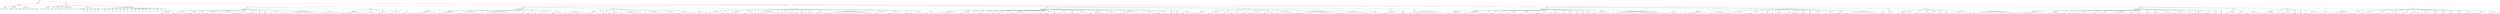 digraph Tree {
	"t0" [label = "TEI"];
	"t1" [label = "teiHeader"];
	"t2" [label = "fileDesc"];
	"t3" [label = "titleStmt"];
	"t4" [label = "title"];
	"t5" [label = "author"];
	"t6" [label = "author"];
	"t7" [label = "publicationStmt"];
	"t8" [label = "publisher"];
	"t9" [label = "idno"];
	"t10" [label = "SourceDesc"];
	"t11" [label = "genre"];
	"t12" [label = "inspiration"];
	"t13" [label = "structure"];
	"t14" [label = "type"];
	"t15" [label = "periode"];
	"t16" [label = "taille"];
	"t17" [label = "permalien"];
	"t18" [label = "text"];
	"t19" [label = "front"];
	"t20" [label = "docTitle"];
	"t21" [label = "titlePart"];
	"t22" [label = "titlePart"];
	"t23" [label = "titlePart"];
	"t24" [label = "titlePart"];
	"t25" [label = "docDate"];
	"t26" [label = "docAuthor"];
	"t27" [label = "docImprint"];
	"t28" [label = "printer"];
	"t29" [label = "performance"];
	"t30" [label = "premiere"];
	"t31" [label = "div"];
	"t32" [label = "head"];
	"t33" [label = "p"];
	"t34" [label = "p"];
	"t35" [label = "p"];
	"t36" [label = "p"];
	"t37" [label = "p"];
	"t38" [label = "p"];
	"t39" [label = "p"];
	"t40" [label = "castList"];
	"t41" [label = "head"];
	"t42" [label = "castItem"];
	"t43" [label = "role"];
	"t44" [label = "castItem"];
	"t45" [label = "role"];
	"t46" [label = "castItem"];
	"t47" [label = "role"];
	"t48" [label = "castItem"];
	"t49" [label = "role"];
	"t50" [label = "castItem"];
	"t51" [label = "role"];
	"t52" [label = "castList"];
	"t53" [label = "head"];
	"t54" [label = "castItem"];
	"t55" [label = "role"];
	"t56" [label = "castItem"];
	"t57" [label = "role"];
	"t58" [label = "castItem"];
	"t59" [label = "role"];
	"t60" [label = "castItem"];
	"t61" [label = "role"];
	"t62" [label = "castItem"];
	"t63" [label = "role"];
	"t64" [label = "castItem"];
	"t65" [label = "role"];
	"t66" [label = "castItem"];
	"t67" [label = "role"];
	"t68" [label = "castItem"];
	"t69" [label = "role"];
	"t70" [label = "castItem"];
	"t71" [label = "role"];
	"t72" [label = "castItem"];
	"t73" [label = "role"];
	"t74" [label = "castItem"];
	"t75" [label = "role"];
	"t76" [label = "castItem"];
	"t77" [label = "role"];
	"t78" [label = "castItem"];
	"t79" [label = "role"];
	"t80" [label = "castItem"];
	"t81" [label = "role"];
	"t82" [label = "castItem"];
	"t83" [label = "role"];
	"t84" [label = "castItem"];
	"t85" [label = "role"];
	"t86" [label = "castItem"];
	"t87" [label = "role"];
	"t88" [label = "set"];
	"t89" [label = "body"];
	"t90" [label = "div1"];
	"t91" [label = "head"];
	"t92" [label = "stage"];
	"t93" [label = "div2"];
	"t94" [label = "head"];
	"t95" [label = "sp"];
	"t96" [label = "speaker"];
	"t97" [label = "l"];
	"t98" [label = "l"];
	"t99" [label = "l"];
	"t100" [label = "l"];
	"t101" [label = "sp"];
	"t102" [label = "speaker"];
	"t103" [label = "l"];
	"t104" [label = "l"];
	"t105" [label = "l"];
	"t106" [label = "l"];
	"t107" [label = "l"];
	"t108" [label = "l"];
	"t109" [label = "sp"];
	"t110" [label = "speaker"];
	"t111" [label = "l"];
	"t112" [label = "l"];
	"t113" [label = "sp"];
	"t114" [label = "speaker"];
	"t115" [label = "l"];
	"t116" [label = "l"];
	"t117" [label = "sp"];
	"t118" [label = "speaker"];
	"t119" [label = "l"];
	"t120" [label = "note"];
	"t121" [label = "l"];
	"t122" [label = "l"];
	"t123" [label = "sp"];
	"t124" [label = "speaker"];
	"t125" [label = "l"];
	"t126" [label = "l"];
	"t127" [label = "l"];
	"t128" [label = "l"];
	"t129" [label = "l"];
	"t130" [label = "stage"];
	"t131" [label = "sp"];
	"t132" [label = "speaker"];
	"t133" [label = "l"];
	"t134" [label = "l"];
	"t135" [label = "l"];
	"t136" [label = "l"];
	"t137" [label = "l"];
	"t138" [label = "sp"];
	"t139" [label = "speaker"];
	"t140" [label = "l"];
	"t141" [label = "l"];
	"t142" [label = "sp"];
	"t143" [label = "speaker"];
	"t144" [label = "l"];
	"t145" [label = "sp"];
	"t146" [label = "speaker"];
	"t147" [label = "l"];
	"t148" [label = "sp"];
	"t149" [label = "speaker"];
	"t150" [label = "l"];
	"t151" [label = "l"];
	"t152" [label = "l"];
	"t153" [label = "l"];
	"t154" [label = "stage"];
	"t155" [label = "sp"];
	"t156" [label = "speaker"];
	"t157" [label = "l"];
	"t158" [label = "l"];
	"t159" [label = "l"];
	"t160" [label = "l"];
	"t161" [label = "l"];
	"t162" [label = "l"];
	"t163" [label = "l"];
	"t164" [label = "l"];
	"t165" [label = "l"];
	"t166" [label = "l"];
	"t167" [label = "l"];
	"t168" [label = "l"];
	"t169" [label = "l"];
	"t170" [label = "l"];
	"t171" [label = "l"];
	"t172" [label = "sp"];
	"t173" [label = "speaker"];
	"t174" [label = "l"];
	"t175" [label = "l"];
	"t176" [label = "l"];
	"t177" [label = "l"];
	"t178" [label = "l"];
	"t179" [label = "l"];
	"t180" [label = "stage"];
	"t181" [label = "div2"];
	"t182" [label = "head"];
	"t183" [label = "sp"];
	"t184" [label = "speaker"];
	"t185" [label = "l"];
	"t186" [label = "l"];
	"t187" [label = "l"];
	"t188" [label = "l"];
	"t189" [label = "l"];
	"t190" [label = "l"];
	"t191" [label = "l"];
	"t192" [label = "l"];
	"t193" [label = "sp"];
	"t194" [label = "speaker"];
	"t195" [label = "l"];
	"t196" [label = "l"];
	"t197" [label = "l"];
	"t198" [label = "l"];
	"t199" [label = "l"];
	"t200" [label = "sp"];
	"t201" [label = "speaker"];
	"t202" [label = "l"];
	"t203" [label = "l"];
	"t204" [label = "l"];
	"t205" [label = "l"];
	"t206" [label = "sp"];
	"t207" [label = "speaker"];
	"t208" [label = "l"];
	"t209" [label = "l"];
	"t210" [label = "l"];
	"t211" [label = "l"];
	"t212" [label = "sp"];
	"t213" [label = "speaker"];
	"t214" [label = "l"];
	"t215" [label = "l"];
	"t216" [label = "stage"];
	"t217" [label = "div1"];
	"t218" [label = "head"];
	"t219" [label = "stage"];
	"t220" [label = "div2"];
	"t221" [label = "head"];
	"t222" [label = "sp"];
	"t223" [label = "speaker"];
	"t224" [label = "l"];
	"t225" [label = "l"];
	"t226" [label = "l"];
	"t227" [label = "l"];
	"t228" [label = "l"];
	"t229" [label = "l"];
	"t230" [label = "l"];
	"t231" [label = "l"];
	"t232" [label = "l"];
	"t233" [label = "div2"];
	"t234" [label = "head"];
	"t235" [label = "sp"];
	"t236" [label = "speaker"];
	"t237" [label = "l"];
	"t238" [label = "l"];
	"t239" [label = "l"];
	"t240" [label = "l"];
	"t241" [label = "l"];
	"t242" [label = "l"];
	"t243" [label = "l"];
	"t244" [label = "l"];
	"t245" [label = "sp"];
	"t246" [label = "speaker"];
	"t247" [label = "l"];
	"t248" [label = "l"];
	"t249" [label = "l"];
	"t250" [label = "l"];
	"t251" [label = "l"];
	"t252" [label = "l"];
	"t253" [label = "l"];
	"t254" [label = "l"];
	"t255" [label = "sp"];
	"t256" [label = "speaker"];
	"t257" [label = "l"];
	"t258" [label = "l"];
	"t259" [label = "l"];
	"t260" [label = "l"];
	"t261" [label = "l"];
	"t262" [label = "l"];
	"t263" [label = "l"];
	"t264" [label = "l"];
	"t265" [label = "l"];
	"t266" [label = "l"];
	"t267" [label = "l"];
	"t268" [label = "l"];
	"t269" [label = "l"];
	"t270" [label = "l"];
	"t271" [label = "sp"];
	"t272" [label = "speaker"];
	"t273" [label = "l"];
	"t274" [label = "sp"];
	"t275" [label = "speaker"];
	"t276" [label = "l"];
	"t277" [label = "sp"];
	"t278" [label = "speaker"];
	"t279" [label = "l"];
	"t280" [label = "l"];
	"t281" [label = "l"];
	"t282" [label = "l"];
	"t283" [label = "sp"];
	"t284" [label = "speaker"];
	"t285" [label = "l"];
	"t286" [label = "l"];
	"t287" [label = "l"];
	"t288" [label = "l"];
	"t289" [label = "sp"];
	"t290" [label = "speaker"];
	"t291" [label = "l"];
	"t292" [label = "l"];
	"t293" [label = "l"];
	"t294" [label = "l"];
	"t295" [label = "sp"];
	"t296" [label = "speaker"];
	"t297" [label = "l"];
	"t298" [label = "l"];
	"t299" [label = "l"];
	"t300" [label = "l"];
	"t301" [label = "stage"];
	"t302" [label = "l"];
	"t303" [label = "l"];
	"t304" [label = "l"];
	"t305" [label = "l"];
	"t306" [label = "div2"];
	"t307" [label = "head"];
	"t308" [label = "sp"];
	"t309" [label = "speaker"];
	"t310" [label = "l"];
	"t311" [label = "l"];
	"t312" [label = "sp"];
	"t313" [label = "speaker"];
	"t314" [label = "l"];
	"t315" [label = "sp"];
	"t316" [label = "speaker"];
	"t317" [label = "l"];
	"t318" [label = "sp"];
	"t319" [label = "speaker"];
	"t320" [label = "l"];
	"t321" [label = "l"];
	"t322" [label = "l"];
	"t323" [label = "l"];
	"t324" [label = "sp"];
	"t325" [label = "speaker"];
	"t326" [label = "l"];
	"t327" [label = "l"];
	"t328" [label = "l"];
	"t329" [label = "l"];
	"t330" [label = "l"];
	"t331" [label = "l"];
	"t332" [label = "l"];
	"t333" [label = "l"];
	"t334" [label = "l"];
	"t335" [label = "sp"];
	"t336" [label = "speaker"];
	"t337" [label = "l"];
	"t338" [label = "l"];
	"t339" [label = "l"];
	"t340" [label = "l"];
	"t341" [label = "l"];
	"t342" [label = "l"];
	"t343" [label = "l"];
	"t344" [label = "l"];
	"t345" [label = "sp"];
	"t346" [label = "speaker"];
	"t347" [label = "l"];
	"t348" [label = "l"];
	"t349" [label = "l"];
	"t350" [label = "l"];
	"t351" [label = "sp"];
	"t352" [label = "speaker"];
	"t353" [label = "l"];
	"t354" [label = "l"];
	"t355" [label = "l"];
	"t356" [label = "l"];
	"t357" [label = "stage"];
	"t358" [label = "sp"];
	"t359" [label = "speaker"];
	"t360" [label = "l"];
	"t361" [label = "l"];
	"t362" [label = "l"];
	"t363" [label = "l"];
	"t364" [label = "stage"];
	"t365" [label = "div2"];
	"t366" [label = "head"];
	"t367" [label = "sp"];
	"t368" [label = "speaker"];
	"t369" [label = "l"];
	"t370" [label = "l"];
	"t371" [label = "l"];
	"t372" [label = "l"];
	"t373" [label = "sp"];
	"t374" [label = "speaker"];
	"t375" [label = "l"];
	"t376" [label = "sp"];
	"t377" [label = "speaker"];
	"t378" [label = "l"];
	"t379" [label = "l"];
	"t380" [label = "l"];
	"t381" [label = "l"];
	"t382" [label = "l"];
	"t383" [label = "l"];
	"t384" [label = "sp"];
	"t385" [label = "speaker"];
	"t386" [label = "l"];
	"t387" [label = "l"];
	"t388" [label = "l"];
	"t389" [label = "sp"];
	"t390" [label = "speaker"];
	"t391" [label = "l"];
	"t392" [label = "l"];
	"t393" [label = "l"];
	"t394" [label = "l"];
	"t395" [label = "l"];
	"t396" [label = "l"];
	"t397" [label = "l"];
	"t398" [label = "l"];
	"t399" [label = "l"];
	"t400" [label = "stage"];
	"t401" [label = "sp"];
	"t402" [label = "speaker"];
	"t403" [label = "l"];
	"t404" [label = "l"];
	"t405" [label = "sp"];
	"t406" [label = "speaker"];
	"t407" [label = "l"];
	"t408" [label = "sp"];
	"t409" [label = "speaker"];
	"t410" [label = "l"];
	"t411" [label = "sp"];
	"t412" [label = "speaker"];
	"t413" [label = "l"];
	"t414" [label = "l"];
	"t415" [label = "sp"];
	"t416" [label = "speaker"];
	"t417" [label = "l"];
	"t418" [label = "l"];
	"t419" [label = "sp"];
	"t420" [label = "speaker"];
	"t421" [label = "l"];
	"t422" [label = "l"];
	"t423" [label = "stage"];
	"t424" [label = "sp"];
	"t425" [label = "speaker"];
	"t426" [label = "l"];
	"t427" [label = "l"];
	"t428" [label = "l"];
	"t429" [label = "l"];
	"t430" [label = "l"];
	"t431" [label = "l"];
	"t432" [label = "l"];
	"t433" [label = "l"];
	"t434" [label = "l"];
	"t435" [label = "l"];
	"t436" [label = "l"];
	"t437" [label = "l"];
	"t438" [label = "l"];
	"t439" [label = "l"];
	"t440" [label = "l"];
	"t441" [label = "l"];
	"t442" [label = "l"];
	"t443" [label = "l"];
	"t444" [label = "l"];
	"t445" [label = "l"];
	"t446" [label = "sp"];
	"t447" [label = "speaker"];
	"t448" [label = "l"];
	"t449" [label = "l"];
	"t450" [label = "l"];
	"t451" [label = "l"];
	"t452" [label = "sp"];
	"t453" [label = "speaker"];
	"t454" [label = "l"];
	"t455" [label = "l"];
	"t456" [label = "l"];
	"t457" [label = "l"];
	"t458" [label = "l"];
	"t459" [label = "l"];
	"t460" [label = "sp"];
	"t461" [label = "speaker"];
	"t462" [label = "l"];
	"t463" [label = "stage"];
	"t464" [label = "sp"];
	"t465" [label = "speaker"];
	"t466" [label = "l"];
	"t467" [label = "l"];
	"t468" [label = "l"];
	"t469" [label = "l"];
	"t470" [label = "sp"];
	"t471" [label = "speaker"];
	"t472" [label = "l"];
	"t473" [label = "l"];
	"t474" [label = "l"];
	"t475" [label = "l"];
	"t476" [label = "div1"];
	"t477" [label = "head"];
	"t478" [label = "stage"];
	"t479" [label = "div2"];
	"t480" [label = "head"];
	"t481" [label = "sp"];
	"t482" [label = "speaker"];
	"t483" [label = "l"];
	"t484" [label = "l"];
	"t485" [label = "l"];
	"t486" [label = "l"];
	"t487" [label = "l"];
	"t488" [label = "l"];
	"t489" [label = "l"];
	"t490" [label = "l"];
	"t491" [label = "div2"];
	"t492" [label = "head"];
	"t493" [label = "sp"];
	"t494" [label = "speaker"];
	"t495" [label = "l"];
	"t496" [label = "l"];
	"t497" [label = "l"];
	"t498" [label = "l"];
	"t499" [label = "sp"];
	"t500" [label = "speaker"];
	"t501" [label = "l"];
	"t502" [label = "sp"];
	"t503" [label = "speaker"];
	"t504" [label = "l"];
	"t505" [label = "l"];
	"t506" [label = "sp"];
	"t507" [label = "speaker"];
	"t508" [label = "l"];
	"t509" [label = "sp"];
	"t510" [label = "speaker"];
	"t511" [label = "l"];
	"t512" [label = "sp"];
	"t513" [label = "speaker"];
	"t514" [label = "l"];
	"t515" [label = "l"];
	"t516" [label = "sp"];
	"t517" [label = "speaker"];
	"t518" [label = "l"];
	"t519" [label = "sp"];
	"t520" [label = "speaker"];
	"t521" [label = "l"];
	"t522" [label = "l"];
	"t523" [label = "l"];
	"t524" [label = "l"];
	"t525" [label = "l"];
	"t526" [label = "l"];
	"t527" [label = "sp"];
	"t528" [label = "speaker"];
	"t529" [label = "l"];
	"t530" [label = "sp"];
	"t531" [label = "speaker"];
	"t532" [label = "l"];
	"t533" [label = "sp"];
	"t534" [label = "speaker"];
	"t535" [label = "l"];
	"t536" [label = "sp"];
	"t537" [label = "speaker"];
	"t538" [label = "l"];
	"t539" [label = "l"];
	"t540" [label = "sp"];
	"t541" [label = "speaker"];
	"t542" [label = "l"];
	"t543" [label = "sp"];
	"t544" [label = "speaker"];
	"t545" [label = "l"];
	"t546" [label = "l"];
	"t547" [label = "l"];
	"t548" [label = "l"];
	"t549" [label = "sp"];
	"t550" [label = "speaker"];
	"t551" [label = "l"];
	"t552" [label = "sp"];
	"t553" [label = "speaker"];
	"t554" [label = "l"];
	"t555" [label = "l"];
	"t556" [label = "l"];
	"t557" [label = "l"];
	"t558" [label = "sp"];
	"t559" [label = "speaker"];
	"t560" [label = "l"];
	"t561" [label = "l"];
	"t562" [label = "l"];
	"t563" [label = "l"];
	"t564" [label = "l"];
	"t565" [label = "l"];
	"t566" [label = "sp"];
	"t567" [label = "speaker"];
	"t568" [label = "l"];
	"t569" [label = "l"];
	"t570" [label = "l"];
	"t571" [label = "l"];
	"t572" [label = "sp"];
	"t573" [label = "speaker"];
	"t574" [label = "l"];
	"t575" [label = "l"];
	"t576" [label = "l"];
	"t577" [label = "l"];
	"t578" [label = "l"];
	"t579" [label = "l"];
	"t580" [label = "l"];
	"t581" [label = "l"];
	"t582" [label = "l"];
	"t583" [label = "sp"];
	"t584" [label = "speaker"];
	"t585" [label = "l"];
	"t586" [label = "l"];
	"t587" [label = "l"];
	"t588" [label = "l"];
	"t589" [label = "stage"];
	"t590" [label = "sp"];
	"t591" [label = "speaker"];
	"t592" [label = "l"];
	"t593" [label = "l"];
	"t594" [label = "l"];
	"t595" [label = "l"];
	"t596" [label = "sp"];
	"t597" [label = "speaker"];
	"t598" [label = "l"];
	"t599" [label = "sp"];
	"t600" [label = "speaker"];
	"t601" [label = "l"];
	"t602" [label = "sp"];
	"t603" [label = "speaker"];
	"t604" [label = "l"];
	"t605" [label = "l"];
	"t606" [label = "l"];
	"t607" [label = "stage"];
	"t608" [label = "div2"];
	"t609" [label = "head"];
	"t610" [label = "sp"];
	"t611" [label = "speaker"];
	"t612" [label = "l"];
	"t613" [label = "l"];
	"t614" [label = "l"];
	"t615" [label = "l"];
	"t616" [label = "sp"];
	"t617" [label = "speaker"];
	"t618" [label = "l"];
	"t619" [label = "l"];
	"t620" [label = "l"];
	"t621" [label = "l"];
	"t622" [label = "l"];
	"t623" [label = "sp"];
	"t624" [label = "speaker"];
	"t625" [label = "l"];
	"t626" [label = "l"];
	"t627" [label = "sp"];
	"t628" [label = "speaker"];
	"t629" [label = "l"];
	"t630" [label = "l"];
	"t631" [label = "l"];
	"t632" [label = "l"];
	"t633" [label = "sp"];
	"t634" [label = "speaker"];
	"t635" [label = "l"];
	"t636" [label = "stage"];
	"t637" [label = "sp"];
	"t638" [label = "speaker"];
	"t639" [label = "l"];
	"t640" [label = "l"];
	"t641" [label = "l"];
	"t642" [label = "l"];
	"t643" [label = "sp"];
	"t644" [label = "speaker"];
	"t645" [label = "l"];
	"t646" [label = "l"];
	"t647" [label = "l"];
	"t648" [label = "l"];
	"t649" [label = "sp"];
	"t650" [label = "speaker"];
	"t651" [label = "l"];
	"t652" [label = "l"];
	"t653" [label = "l"];
	"t654" [label = "l"];
	"t655" [label = "l"];
	"t656" [label = "l"];
	"t657" [label = "l"];
	"t658" [label = "stage"];
	"t659" [label = "sp"];
	"t660" [label = "speaker"];
	"t661" [label = "l"];
	"t662" [label = "l"];
	"t663" [label = "l"];
	"t664" [label = "l"];
	"t665" [label = "l"];
	"t666" [label = "l"];
	"t667" [label = "l"];
	"t668" [label = "l"];
	"t669" [label = "l"];
	"t670" [label = "l"];
	"t671" [label = "l"];
	"t672" [label = "l"];
	"t673" [label = "l"];
	"t674" [label = "l"];
	"t675" [label = "l"];
	"t676" [label = "l"];
	"t677" [label = "stage"];
	"t678" [label = "sp"];
	"t679" [label = "speaker"];
	"t680" [label = "l"];
	"t681" [label = "l"];
	"t682" [label = "l"];
	"t683" [label = "l"];
	"t684" [label = "l"];
	"t685" [label = "l"];
	"t686" [label = "l"];
	"t687" [label = "l"];
	"t688" [label = "l"];
	"t689" [label = "l"];
	"t690" [label = "stage"];
	"t691" [label = "sp"];
	"t692" [label = "speaker"];
	"t693" [label = "l"];
	"t694" [label = "l"];
	"t695" [label = "l"];
	"t696" [label = "l"];
	"t697" [label = "stage"];
	"t698" [label = "div2"];
	"t699" [label = "head"];
	"t700" [label = "sp"];
	"t701" [label = "speaker"];
	"t702" [label = "l"];
	"t703" [label = "l"];
	"t704" [label = "l"];
	"t705" [label = "l"];
	"t706" [label = "l"];
	"t707" [label = "l"];
	"t708" [label = "sp"];
	"t709" [label = "speaker"];
	"t710" [label = "l"];
	"t711" [label = "l"];
	"t712" [label = "div2"];
	"t713" [label = "head"];
	"t714" [label = "sp"];
	"t715" [label = "speaker"];
	"t716" [label = "l"];
	"t717" [label = "l"];
	"t718" [label = "l"];
	"t719" [label = "l"];
	"t720" [label = "l"];
	"t721" [label = "l"];
	"t722" [label = "l"];
	"t723" [label = "l"];
	"t724" [label = "l"];
	"t725" [label = "l"];
	"t726" [label = "l"];
	"t727" [label = "l"];
	"t728" [label = "l"];
	"t729" [label = "l"];
	"t730" [label = "l"];
	"t731" [label = "div1"];
	"t732" [label = "head"];
	"t733" [label = "stage"];
	"t734" [label = "div2"];
	"t735" [label = "head"];
	"t736" [label = "sp"];
	"t737" [label = "speaker"];
	"t738" [label = "l"];
	"t739" [label = "l"];
	"t740" [label = "l"];
	"t741" [label = "l"];
	"t742" [label = "l"];
	"t743" [label = "l"];
	"t744" [label = "div2"];
	"t745" [label = "head"];
	"t746" [label = "sp"];
	"t747" [label = "speaker"];
	"t748" [label = "l"];
	"t749" [label = "l"];
	"t750" [label = "l"];
	"t751" [label = "l"];
	"t752" [label = "l"];
	"t753" [label = "l"];
	"t754" [label = "l"];
	"t755" [label = "l"];
	"t756" [label = "sp"];
	"t757" [label = "speaker"];
	"t758" [label = "l"];
	"t759" [label = "sp"];
	"t760" [label = "speaker"];
	"t761" [label = "l"];
	"t762" [label = "l"];
	"t763" [label = "sp"];
	"t764" [label = "speaker"];
	"t765" [label = "l"];
	"t766" [label = "l"];
	"t767" [label = "sp"];
	"t768" [label = "speaker"];
	"t769" [label = "l"];
	"t770" [label = "l"];
	"t771" [label = "l"];
	"t772" [label = "l"];
	"t773" [label = "sp"];
	"t774" [label = "speaker"];
	"t775" [label = "l"];
	"t776" [label = "l"];
	"t777" [label = "l"];
	"t778" [label = "l"];
	"t779" [label = "sp"];
	"t780" [label = "speaker"];
	"t781" [label = "l"];
	"t782" [label = "sp"];
	"t783" [label = "speaker"];
	"t784" [label = "l"];
	"t785" [label = "l"];
	"t786" [label = "l"];
	"t787" [label = "l"];
	"t788" [label = "sp"];
	"t789" [label = "speaker"];
	"t790" [label = "l"];
	"t791" [label = "l"];
	"t792" [label = "l"];
	"t793" [label = "l"];
	"t794" [label = "sp"];
	"t795" [label = "speaker"];
	"t796" [label = "l"];
	"t797" [label = "sp"];
	"t798" [label = "speaker"];
	"t799" [label = "l"];
	"t800" [label = "l"];
	"t801" [label = "sp"];
	"t802" [label = "speaker"];
	"t803" [label = "l"];
	"t804" [label = "sp"];
	"t805" [label = "speaker"];
	"t806" [label = "l"];
	"t807" [label = "sp"];
	"t808" [label = "speaker"];
	"t809" [label = "l"];
	"t810" [label = "sp"];
	"t811" [label = "speaker"];
	"t812" [label = "l"];
	"t813" [label = "l"];
	"t814" [label = "l"];
	"t815" [label = "l"];
	"t816" [label = "l"];
	"t817" [label = "l"];
	"t818" [label = "l"];
	"t819" [label = "sp"];
	"t820" [label = "speaker"];
	"t821" [label = "l"];
	"t822" [label = "l"];
	"t823" [label = "l"];
	"t824" [label = "l"];
	"t825" [label = "l"];
	"t826" [label = "l"];
	"t827" [label = "l"];
	"t828" [label = "l"];
	"t829" [label = "l"];
	"t830" [label = "l"];
	"t831" [label = "l"];
	"t832" [label = "l"];
	"t833" [label = "l"];
	"t834" [label = "l"];
	"t835" [label = "stage"];
	"t836" [label = "l"];
	"t837" [label = "l"];
	"t838" [label = "l"];
	"t839" [label = "l"];
	"t840" [label = "l"];
	"t841" [label = "l"];
	"t842" [label = "stage"];
	"t843" [label = "sp"];
	"t844" [label = "speaker"];
	"t845" [label = "l"];
	"t846" [label = "stage"];
	"t847" [label = "l"];
	"t848" [label = "l"];
	"t849" [label = "l"];
	"t850" [label = "l"];
	"t851" [label = "div2"];
	"t852" [label = "head"];
	"t853" [label = "sp"];
	"t854" [label = "speaker"];
	"t855" [label = "l"];
	"t856" [label = "l"];
	"t857" [label = "l"];
	"t858" [label = "l"];
	"t859" [label = "l"];
	"t860" [label = "l"];
	"t861" [label = "l"];
	"t862" [label = "l"];
	"t863" [label = "l"];
	"t864" [label = "l"];
	"t865" [label = "sp"];
	"t866" [label = "speaker"];
	"t867" [label = "l"];
	"t868" [label = "l"];
	"t869" [label = "l"];
	"t870" [label = "l"];
	"t871" [label = "l"];
	"t872" [label = "stage"];
	"t873" [label = "sp"];
	"t874" [label = "speaker"];
	"t875" [label = "l"];
	"t876" [label = "l"];
	"t877" [label = "l"];
	"t878" [label = "l"];
	"t879" [label = "l"];
	"t880" [label = "l"];
	"t881" [label = "l"];
	"t882" [label = "l"];
	"t883" [label = "sp"];
	"t884" [label = "speaker"];
	"t885" [label = "l"];
	"t886" [label = "l"];
	"t887" [label = "l"];
	"t888" [label = "l"];
	"t889" [label = "sp"];
	"t890" [label = "speaker"];
	"t891" [label = "l"];
	"t892" [label = "l"];
	"t893" [label = "l"];
	"t894" [label = "sp"];
	"t895" [label = "speaker"];
	"t896" [label = "l"];
	"t897" [label = "stage"];
	"t898" [label = "l"];
	"t899" [label = "l"];
	"t900" [label = "sp"];
	"t901" [label = "speaker"];
	"t902" [label = "l"];
	"t903" [label = "l"];
	"t904" [label = "stage"];
	"t905" [label = "sp"];
	"t906" [label = "speaker"];
	"t907" [label = "l"];
	"t908" [label = "sp"];
	"t909" [label = "speaker"];
	"t910" [label = "l"];
	"t911" [label = "l"];
	"t912" [label = "sp"];
	"t913" [label = "speaker"];
	"t914" [label = "l"];
	"t915" [label = "sp"];
	"t916" [label = "speaker"];
	"t917" [label = "l"];
	"t918" [label = "l"];
	"t919" [label = "l"];
	"t920" [label = "sp"];
	"t921" [label = "speaker"];
	"t922" [label = "l"];
	"t923" [label = "stage"];
	"t924" [label = "l"];
	"t925" [label = "l"];
	"t926" [label = "sp"];
	"t927" [label = "speaker"];
	"t928" [label = "l"];
	"t929" [label = "l"];
	"t930" [label = "sp"];
	"t931" [label = "speaker"];
	"t932" [label = "l"];
	"t933" [label = "l"];
	"t934" [label = "l"];
	"t935" [label = "l"];
	"t936" [label = "l"];
	"t937" [label = "l"];
	"t938" [label = "l"];
	"t939" [label = "l"];
	"t940" [label = "l"];
	"t941" [label = "l"];
	"t942" [label = "l"];
	"t943" [label = "l"];
	"t944" [label = "l"];
	"t945" [label = "l"];
	"t946" [label = "sp"];
	"t947" [label = "speaker"];
	"t948" [label = "l"];
	"t949" [label = "l"];
	"t950" [label = "div2"];
	"t951" [label = "head"];
	"t952" [label = "sp"];
	"t953" [label = "speaker"];
	"t954" [label = "l"];
	"t955" [label = "l"];
	"t956" [label = "div2"];
	"t957" [label = "head"];
	"t958" [label = "sp"];
	"t959" [label = "speaker"];
	"t960" [label = "l"];
	"t961" [label = "sp"];
	"t962" [label = "speaker"];
	"t963" [label = "l"];
	"t964" [label = "l"];
	"t965" [label = "l"];
	"t966" [label = "l"];
	"t967" [label = "sp"];
	"t968" [label = "speaker"];
	"t969" [label = "l"];
	"t970" [label = "sp"];
	"t971" [label = "speaker"];
	"t972" [label = "l"];
	"t973" [label = "l"];
	"t974" [label = "l"];
	"t975" [label = "l"];
	"t976" [label = "sp"];
	"t977" [label = "speaker"];
	"t978" [label = "l"];
	"t979" [label = "sp"];
	"t980" [label = "speaker"];
	"t981" [label = "l"];
	"t982" [label = "sp"];
	"t983" [label = "speaker"];
	"t984" [label = "l"];
	"t985" [label = "sp"];
	"t986" [label = "speaker"];
	"t987" [label = "l"];
	"t988" [label = "l"];
	"t989" [label = "l"];
	"t990" [label = "l"];
	"t991" [label = "l"];
	"t992" [label = "l"];
	"t993" [label = "l"];
	"t994" [label = "stage"];
	"t995" [label = "sp"];
	"t996" [label = "speaker"];
	"t997" [label = "l"];
	"t998" [label = "l"];
	"t999" [label = "l"];
	"t1000" [label = "l"];
	"t1001" [label = "l"];
	"t1002" [label = "l"];
	"t1003" [label = "l"];
	"t1004" [label = "l"];
	"t1005" [label = "l"];
	"t1006" [label = "l"];
	"t1007" [label = "l"];
	"t1008" [label = "l"];
	"t1009" [label = "l"];
	"t1010" [label = "l"];
	"t1011" [label = "l"];
	"t1012" [label = "l"];
	"t1013" [label = "l"];
	"t1014" [label = "l"];
	"t1015" [label = "stage"];
	"t1016" [label = "div1"];
	"t1017" [label = "head"];
	"t1018" [label = "stage"];
	"t1019" [label = "div2"];
	"t1020" [label = "head"];
	"t1021" [label = "sp"];
	"t1022" [label = "speaker"];
	"t1023" [label = "l"];
	"t1024" [label = "l"];
	"t1025" [label = "l"];
	"t1026" [label = "l"];
	"t1027" [label = "l"];
	"t1028" [label = "l"];
	"t1029" [label = "l"];
	"t1030" [label = "l"];
	"t1031" [label = "l"];
	"t1032" [label = "l"];
	"t1033" [label = "l"];
	"t1034" [label = "div2"];
	"t1035" [label = "head"];
	"t1036" [label = "sp"];
	"t1037" [label = "speaker"];
	"t1038" [label = "l"];
	"t1039" [label = "l"];
	"t1040" [label = "note"];
	"t1041" [label = "l"];
	"t1042" [label = "l"];
	"t1043" [label = "sp"];
	"t1044" [label = "speaker"];
	"t1045" [label = "l"];
	"t1046" [label = "sp"];
	"t1047" [label = "speaker"];
	"t1048" [label = "l"];
	"t1049" [label = "sp"];
	"t1050" [label = "speaker"];
	"t1051" [label = "l"];
	"t1052" [label = "l"];
	"t1053" [label = "l"];
	"t1054" [label = "l"];
	"t1055" [label = "l"];
	"t1056" [label = "l"];
	"t1057" [label = "l"];
	"t1058" [label = "sp"];
	"t1059" [label = "speaker"];
	"t1060" [label = "l"];
	"t1061" [label = "sp"];
	"t1062" [label = "speaker"];
	"t1063" [label = "l"];
	"t1064" [label = "l"];
	"t1065" [label = "l"];
	"t1066" [label = "sp"];
	"t1067" [label = "speaker"];
	"t1068" [label = "l"];
	"t1069" [label = "l"];
	"t1070" [label = "l"];
	"t1071" [label = "l"];
	"t1072" [label = "l"];
	"t1073" [label = "l"];
	"t1074" [label = "l"];
	"t1075" [label = "l"];
	"t1076" [label = "sp"];
	"t1077" [label = "speaker"];
	"t1078" [label = "l"];
	"t1079" [label = "l"];
	"t1080" [label = "l"];
	"t1081" [label = "l"];
	"t1082" [label = "l"];
	"t1083" [label = "sp"];
	"t1084" [label = "speaker"];
	"t1085" [label = "l"];
	"t1086" [label = "l"];
	"t1087" [label = "sp"];
	"t1088" [label = "speaker"];
	"t1089" [label = "l"];
	"t1090" [label = "l"];
	"t1091" [label = "sp"];
	"t1092" [label = "speaker"];
	"t1093" [label = "l"];
	"t1094" [label = "l"];
	"t1095" [label = "l"];
	"t1096" [label = "l"];
	"t1097" [label = "sp"];
	"t1098" [label = "speaker"];
	"t1099" [label = "l"];
	"t1100" [label = "l"];
	"t1101" [label = "l"];
	"t1102" [label = "l"];
	"t1103" [label = "l"];
	"t1104" [label = "sp"];
	"t1105" [label = "speaker"];
	"t1106" [label = "l"];
	"t1107" [label = "sp"];
	"t1108" [label = "speaker"];
	"t1109" [label = "l"];
	"t1110" [label = "l"];
	"t1111" [label = "l"];
	"t1112" [label = "l"];
	"t1113" [label = "sp"];
	"t1114" [label = "speaker"];
	"t1115" [label = "l"];
	"t1116" [label = "l"];
	"t1117" [label = "sp"];
	"t1118" [label = "speaker"];
	"t1119" [label = "l"];
	"t1120" [label = "sp"];
	"t1121" [label = "speaker"];
	"t1122" [label = "l"];
	"t1123" [label = "div2"];
	"t1124" [label = "head"];
	"t1125" [label = "sp"];
	"t1126" [label = "speaker"];
	"t1127" [label = "l"];
	"t1128" [label = "l"];
	"t1129" [label = "l"];
	"t1130" [label = "l"];
	"t1131" [label = "sp"];
	"t1132" [label = "speaker"];
	"t1133" [label = "l"];
	"t1134" [label = "l"];
	"t1135" [label = "sp"];
	"t1136" [label = "speaker"];
	"t1137" [label = "l"];
	"t1138" [label = "l"];
	"t1139" [label = "l"];
	"t1140" [label = "l"];
	"t1141" [label = "l"];
	"t1142" [label = "l"];
	"t1143" [label = "div2"];
	"t1144" [label = "head"];
	"t1145" [label = "sp"];
	"t1146" [label = "speaker"];
	"t1147" [label = "l"];
	"t1148" [label = "l"];
	"t1149" [label = "l"];
	"t1150" [label = "l"];
	"t1151" [label = "sp"];
	"t1152" [label = "speaker"];
	"t1153" [label = "l"];
	"t1154" [label = "sp"];
	"t1155" [label = "speaker"];
	"t1156" [label = "l"];
	"t1157" [label = "l"];
	"t1158" [label = "l"];
	"t1159" [label = "l"];
	"t1160" [label = "sp"];
	"t1161" [label = "speaker"];
	"t1162" [label = "l"];
	"t1163" [label = "sp"];
	"t1164" [label = "speaker"];
	"t1165" [label = "l"];
	"t1166" [label = "sp"];
	"t1167" [label = "speaker"];
	"t1168" [label = "l"];
	"t1169" [label = "l"];
	"t1170" [label = "l"];
	"t1171" [label = "l"];
	"t1172" [label = "l"];
	"t1173" [label = "stage"];
	"t1174" [label = "sp"];
	"t1175" [label = "speaker"];
	"t1176" [label = "l"];
	"t1177" [label = "l"];
	"t1178" [label = "div2"];
	"t1179" [label = "head"];
	"t1180" [label = "sp"];
	"t1181" [label = "speaker"];
	"t1182" [label = "l"];
	"t1183" [label = "l"];
	"t1184" [label = "l"];
	"t1185" [label = "l"];
	"t1186" [label = "l"];
	"t1187" [label = "l"];
	"t1188" [label = "l"];
	"t1189" [label = "stage"];
	"t1190" [label = "sp"];
	"t1191" [label = "speaker"];
	"t1192" [label = "l"];
	"t1193" [label = "l"];
	"t1194" [label = "sp"];
	"t1195" [label = "speaker"];
	"t1196" [label = "l"];
	"t1197" [label = "l"];
	"t1198" [label = "l"];
	"t1199" [label = "l"];
	"t1200" [label = "stage"];
	"t1201" [label = "sp"];
	"t1202" [label = "speaker"];
	"t1203" [label = "l"];
	"t1204" [label = "l"];
	"t1205" [label = "l"];
	"t1206" [label = "sp"];
	"t1207" [label = "speaker"];
	"t1208" [label = "l"];
	"t1209" [label = "l"];
	"t1210" [label = "stage"];
	"t1211" [label = "l"];
	"t1212" [label = "l"];
	"t1213" [label = "sp"];
	"t1214" [label = "speaker"];
	"t1215" [label = "l"];
	"t1216" [label = "l"];
	"t1217" [label = "sp"];
	"t1218" [label = "speaker"];
	"t1219" [label = "l"];
	"t1220" [label = "l"];
	"t1221" [label = "stage"];
	"t1222" [label = "sp"];
	"t1223" [label = "speaker"];
	"t1224" [label = "l"];
	"t1225" [label = "l"];
	"t1226" [label = "l"];
	"t1227" [label = "l"];
	"t1228" [label = "sp"];
	"t1229" [label = "speaker"];
	"t1230" [label = "l"];
	"t1231" [label = "l"];
	"t1232" [label = "sp"];
	"t1233" [label = "speaker"];
	"t1234" [label = "l"];
	"t1235" [label = "l"];
	"t1236" [label = "sp"];
	"t1237" [label = "speaker"];
	"t1238" [label = "l"];
	"t1239" [label = "l"];
	"t1240" [label = "sp"];
	"t1241" [label = "speaker"];
	"t1242" [label = "l"];
	"t1243" [label = "l"];
	"t1244" [label = "sp"];
	"t1245" [label = "speaker"];
	"t1246" [label = "l"];
	"t1247" [label = "l"];
	"t1248" [label = "stage"];
	"t1249" [label = "sp"];
	"t1250" [label = "speaker"];
	"t1251" [label = "l"];
	"t1252" [label = "l"];
	"t1253" [label = "l"];
	"t1254" [label = "l"];
	"t1255" [label = "sp"];
	"t1256" [label = "speaker"];
	"t1257" [label = "l"];
	"t1258" [label = "l"];
	"t1259" [label = "l"];
	"t1260" [label = "l"];
	"t0" -> "t1";
	"t1" -> "t2";
	"t2" -> "t3";
	"t3" -> "t4";
	"t3" -> "t5";
	"t3" -> "t6";
	"t2" -> "t7";
	"t7" -> "t8";
	"t7" -> "t9";
	"t2" -> "t10";
	"t10" -> "t11";
	"t10" -> "t12";
	"t10" -> "t13";
	"t10" -> "t14";
	"t10" -> "t15";
	"t10" -> "t16";
	"t10" -> "t17";
	"t0" -> "t18";
	"t18" -> "t19";
	"t19" -> "t20";
	"t20" -> "t21";
	"t20" -> "t22";
	"t20" -> "t23";
	"t20" -> "t24";
	"t19" -> "t25";
	"t19" -> "t26";
	"t19" -> "t27";
	"t27" -> "t28";
	"t19" -> "t29";
	"t29" -> "t30";
	"t19" -> "t31";
	"t31" -> "t32";
	"t31" -> "t33";
	"t31" -> "t34";
	"t31" -> "t35";
	"t31" -> "t36";
	"t31" -> "t37";
	"t31" -> "t38";
	"t31" -> "t39";
	"t19" -> "t40";
	"t40" -> "t41";
	"t40" -> "t42";
	"t42" -> "t43";
	"t40" -> "t44";
	"t44" -> "t45";
	"t40" -> "t46";
	"t46" -> "t47";
	"t40" -> "t48";
	"t48" -> "t49";
	"t40" -> "t50";
	"t50" -> "t51";
	"t19" -> "t52";
	"t52" -> "t53";
	"t52" -> "t54";
	"t54" -> "t55";
	"t52" -> "t56";
	"t56" -> "t57";
	"t52" -> "t58";
	"t58" -> "t59";
	"t52" -> "t60";
	"t60" -> "t61";
	"t52" -> "t62";
	"t62" -> "t63";
	"t52" -> "t64";
	"t64" -> "t65";
	"t52" -> "t66";
	"t66" -> "t67";
	"t52" -> "t68";
	"t68" -> "t69";
	"t52" -> "t70";
	"t70" -> "t71";
	"t52" -> "t72";
	"t72" -> "t73";
	"t52" -> "t74";
	"t74" -> "t75";
	"t52" -> "t76";
	"t76" -> "t77";
	"t52" -> "t78";
	"t78" -> "t79";
	"t52" -> "t80";
	"t80" -> "t81";
	"t52" -> "t82";
	"t82" -> "t83";
	"t52" -> "t84";
	"t84" -> "t85";
	"t52" -> "t86";
	"t86" -> "t87";
	"t19" -> "t88";
	"t18" -> "t89";
	"t89" -> "t90";
	"t90" -> "t91";
	"t90" -> "t92";
	"t90" -> "t93";
	"t93" -> "t94";
	"t93" -> "t95";
	"t95" -> "t96";
	"t95" -> "t97";
	"t95" -> "t98";
	"t95" -> "t99";
	"t95" -> "t100";
	"t93" -> "t101";
	"t101" -> "t102";
	"t101" -> "t103";
	"t101" -> "t104";
	"t101" -> "t105";
	"t101" -> "t106";
	"t101" -> "t107";
	"t101" -> "t108";
	"t93" -> "t109";
	"t109" -> "t110";
	"t109" -> "t111";
	"t109" -> "t112";
	"t93" -> "t113";
	"t113" -> "t114";
	"t113" -> "t115";
	"t113" -> "t116";
	"t93" -> "t117";
	"t117" -> "t118";
	"t117" -> "t119";
	"t117" -> "t120";
	"t117" -> "t121";
	"t117" -> "t122";
	"t93" -> "t123";
	"t123" -> "t124";
	"t123" -> "t125";
	"t123" -> "t126";
	"t123" -> "t127";
	"t123" -> "t128";
	"t123" -> "t129";
	"t123" -> "t130";
	"t93" -> "t131";
	"t131" -> "t132";
	"t131" -> "t133";
	"t131" -> "t134";
	"t131" -> "t135";
	"t131" -> "t136";
	"t131" -> "t137";
	"t93" -> "t138";
	"t138" -> "t139";
	"t138" -> "t140";
	"t138" -> "t141";
	"t93" -> "t142";
	"t142" -> "t143";
	"t142" -> "t144";
	"t93" -> "t145";
	"t145" -> "t146";
	"t145" -> "t147";
	"t93" -> "t148";
	"t148" -> "t149";
	"t148" -> "t150";
	"t148" -> "t151";
	"t148" -> "t152";
	"t148" -> "t153";
	"t148" -> "t154";
	"t93" -> "t155";
	"t155" -> "t156";
	"t155" -> "t157";
	"t155" -> "t158";
	"t155" -> "t159";
	"t155" -> "t160";
	"t155" -> "t161";
	"t155" -> "t162";
	"t155" -> "t163";
	"t155" -> "t164";
	"t155" -> "t165";
	"t155" -> "t166";
	"t155" -> "t167";
	"t155" -> "t168";
	"t155" -> "t169";
	"t155" -> "t170";
	"t155" -> "t171";
	"t93" -> "t172";
	"t172" -> "t173";
	"t172" -> "t174";
	"t172" -> "t175";
	"t172" -> "t176";
	"t172" -> "t177";
	"t172" -> "t178";
	"t172" -> "t179";
	"t172" -> "t180";
	"t90" -> "t181";
	"t181" -> "t182";
	"t181" -> "t183";
	"t183" -> "t184";
	"t183" -> "t185";
	"t183" -> "t186";
	"t183" -> "t187";
	"t183" -> "t188";
	"t183" -> "t189";
	"t183" -> "t190";
	"t183" -> "t191";
	"t183" -> "t192";
	"t181" -> "t193";
	"t193" -> "t194";
	"t193" -> "t195";
	"t193" -> "t196";
	"t193" -> "t197";
	"t193" -> "t198";
	"t193" -> "t199";
	"t181" -> "t200";
	"t200" -> "t201";
	"t200" -> "t202";
	"t200" -> "t203";
	"t200" -> "t204";
	"t200" -> "t205";
	"t181" -> "t206";
	"t206" -> "t207";
	"t206" -> "t208";
	"t206" -> "t209";
	"t206" -> "t210";
	"t206" -> "t211";
	"t181" -> "t212";
	"t212" -> "t213";
	"t212" -> "t214";
	"t212" -> "t215";
	"t212" -> "t216";
	"t89" -> "t217";
	"t217" -> "t218";
	"t217" -> "t219";
	"t217" -> "t220";
	"t220" -> "t221";
	"t220" -> "t222";
	"t222" -> "t223";
	"t222" -> "t224";
	"t222" -> "t225";
	"t222" -> "t226";
	"t222" -> "t227";
	"t222" -> "t228";
	"t222" -> "t229";
	"t222" -> "t230";
	"t222" -> "t231";
	"t222" -> "t232";
	"t217" -> "t233";
	"t233" -> "t234";
	"t233" -> "t235";
	"t235" -> "t236";
	"t235" -> "t237";
	"t235" -> "t238";
	"t235" -> "t239";
	"t235" -> "t240";
	"t235" -> "t241";
	"t235" -> "t242";
	"t235" -> "t243";
	"t235" -> "t244";
	"t233" -> "t245";
	"t245" -> "t246";
	"t245" -> "t247";
	"t245" -> "t248";
	"t245" -> "t249";
	"t245" -> "t250";
	"t245" -> "t251";
	"t245" -> "t252";
	"t245" -> "t253";
	"t245" -> "t254";
	"t233" -> "t255";
	"t255" -> "t256";
	"t255" -> "t257";
	"t255" -> "t258";
	"t255" -> "t259";
	"t255" -> "t260";
	"t255" -> "t261";
	"t255" -> "t262";
	"t255" -> "t263";
	"t255" -> "t264";
	"t255" -> "t265";
	"t255" -> "t266";
	"t255" -> "t267";
	"t255" -> "t268";
	"t255" -> "t269";
	"t255" -> "t270";
	"t233" -> "t271";
	"t271" -> "t272";
	"t271" -> "t273";
	"t233" -> "t274";
	"t274" -> "t275";
	"t274" -> "t276";
	"t233" -> "t277";
	"t277" -> "t278";
	"t277" -> "t279";
	"t277" -> "t280";
	"t277" -> "t281";
	"t277" -> "t282";
	"t233" -> "t283";
	"t283" -> "t284";
	"t283" -> "t285";
	"t283" -> "t286";
	"t283" -> "t287";
	"t283" -> "t288";
	"t233" -> "t289";
	"t289" -> "t290";
	"t289" -> "t291";
	"t289" -> "t292";
	"t289" -> "t293";
	"t289" -> "t294";
	"t233" -> "t295";
	"t295" -> "t296";
	"t295" -> "t297";
	"t295" -> "t298";
	"t295" -> "t299";
	"t295" -> "t300";
	"t295" -> "t301";
	"t295" -> "t302";
	"t295" -> "t303";
	"t295" -> "t304";
	"t295" -> "t305";
	"t217" -> "t306";
	"t306" -> "t307";
	"t306" -> "t308";
	"t308" -> "t309";
	"t308" -> "t310";
	"t308" -> "t311";
	"t306" -> "t312";
	"t312" -> "t313";
	"t312" -> "t314";
	"t306" -> "t315";
	"t315" -> "t316";
	"t315" -> "t317";
	"t306" -> "t318";
	"t318" -> "t319";
	"t318" -> "t320";
	"t318" -> "t321";
	"t318" -> "t322";
	"t318" -> "t323";
	"t306" -> "t324";
	"t324" -> "t325";
	"t324" -> "t326";
	"t324" -> "t327";
	"t324" -> "t328";
	"t324" -> "t329";
	"t324" -> "t330";
	"t324" -> "t331";
	"t324" -> "t332";
	"t324" -> "t333";
	"t324" -> "t334";
	"t306" -> "t335";
	"t335" -> "t336";
	"t335" -> "t337";
	"t335" -> "t338";
	"t335" -> "t339";
	"t335" -> "t340";
	"t335" -> "t341";
	"t335" -> "t342";
	"t335" -> "t343";
	"t335" -> "t344";
	"t306" -> "t345";
	"t345" -> "t346";
	"t345" -> "t347";
	"t345" -> "t348";
	"t345" -> "t349";
	"t345" -> "t350";
	"t306" -> "t351";
	"t351" -> "t352";
	"t351" -> "t353";
	"t351" -> "t354";
	"t351" -> "t355";
	"t351" -> "t356";
	"t351" -> "t357";
	"t306" -> "t358";
	"t358" -> "t359";
	"t358" -> "t360";
	"t358" -> "t361";
	"t358" -> "t362";
	"t358" -> "t363";
	"t358" -> "t364";
	"t217" -> "t365";
	"t365" -> "t366";
	"t365" -> "t367";
	"t367" -> "t368";
	"t367" -> "t369";
	"t367" -> "t370";
	"t367" -> "t371";
	"t367" -> "t372";
	"t365" -> "t373";
	"t373" -> "t374";
	"t373" -> "t375";
	"t365" -> "t376";
	"t376" -> "t377";
	"t376" -> "t378";
	"t376" -> "t379";
	"t376" -> "t380";
	"t376" -> "t381";
	"t376" -> "t382";
	"t376" -> "t383";
	"t365" -> "t384";
	"t384" -> "t385";
	"t384" -> "t386";
	"t384" -> "t387";
	"t384" -> "t388";
	"t365" -> "t389";
	"t389" -> "t390";
	"t389" -> "t391";
	"t389" -> "t392";
	"t389" -> "t393";
	"t389" -> "t394";
	"t389" -> "t395";
	"t389" -> "t396";
	"t389" -> "t397";
	"t389" -> "t398";
	"t389" -> "t399";
	"t389" -> "t400";
	"t365" -> "t401";
	"t401" -> "t402";
	"t401" -> "t403";
	"t401" -> "t404";
	"t365" -> "t405";
	"t405" -> "t406";
	"t405" -> "t407";
	"t365" -> "t408";
	"t408" -> "t409";
	"t408" -> "t410";
	"t365" -> "t411";
	"t411" -> "t412";
	"t411" -> "t413";
	"t411" -> "t414";
	"t365" -> "t415";
	"t415" -> "t416";
	"t415" -> "t417";
	"t415" -> "t418";
	"t365" -> "t419";
	"t419" -> "t420";
	"t419" -> "t421";
	"t419" -> "t422";
	"t419" -> "t423";
	"t365" -> "t424";
	"t424" -> "t425";
	"t424" -> "t426";
	"t424" -> "t427";
	"t424" -> "t428";
	"t424" -> "t429";
	"t424" -> "t430";
	"t424" -> "t431";
	"t424" -> "t432";
	"t424" -> "t433";
	"t424" -> "t434";
	"t424" -> "t435";
	"t424" -> "t436";
	"t424" -> "t437";
	"t424" -> "t438";
	"t424" -> "t439";
	"t424" -> "t440";
	"t424" -> "t441";
	"t424" -> "t442";
	"t424" -> "t443";
	"t424" -> "t444";
	"t424" -> "t445";
	"t365" -> "t446";
	"t446" -> "t447";
	"t446" -> "t448";
	"t446" -> "t449";
	"t446" -> "t450";
	"t446" -> "t451";
	"t365" -> "t452";
	"t452" -> "t453";
	"t452" -> "t454";
	"t452" -> "t455";
	"t452" -> "t456";
	"t452" -> "t457";
	"t452" -> "t458";
	"t452" -> "t459";
	"t365" -> "t460";
	"t460" -> "t461";
	"t460" -> "t462";
	"t460" -> "t463";
	"t365" -> "t464";
	"t464" -> "t465";
	"t464" -> "t466";
	"t464" -> "t467";
	"t464" -> "t468";
	"t464" -> "t469";
	"t365" -> "t470";
	"t470" -> "t471";
	"t470" -> "t472";
	"t470" -> "t473";
	"t470" -> "t474";
	"t470" -> "t475";
	"t89" -> "t476";
	"t476" -> "t477";
	"t476" -> "t478";
	"t476" -> "t479";
	"t479" -> "t480";
	"t479" -> "t481";
	"t481" -> "t482";
	"t481" -> "t483";
	"t481" -> "t484";
	"t481" -> "t485";
	"t481" -> "t486";
	"t481" -> "t487";
	"t481" -> "t488";
	"t481" -> "t489";
	"t481" -> "t490";
	"t476" -> "t491";
	"t491" -> "t492";
	"t491" -> "t493";
	"t493" -> "t494";
	"t493" -> "t495";
	"t493" -> "t496";
	"t493" -> "t497";
	"t493" -> "t498";
	"t491" -> "t499";
	"t499" -> "t500";
	"t499" -> "t501";
	"t491" -> "t502";
	"t502" -> "t503";
	"t502" -> "t504";
	"t502" -> "t505";
	"t491" -> "t506";
	"t506" -> "t507";
	"t506" -> "t508";
	"t491" -> "t509";
	"t509" -> "t510";
	"t509" -> "t511";
	"t491" -> "t512";
	"t512" -> "t513";
	"t512" -> "t514";
	"t512" -> "t515";
	"t491" -> "t516";
	"t516" -> "t517";
	"t516" -> "t518";
	"t491" -> "t519";
	"t519" -> "t520";
	"t519" -> "t521";
	"t519" -> "t522";
	"t519" -> "t523";
	"t519" -> "t524";
	"t519" -> "t525";
	"t519" -> "t526";
	"t491" -> "t527";
	"t527" -> "t528";
	"t527" -> "t529";
	"t491" -> "t530";
	"t530" -> "t531";
	"t530" -> "t532";
	"t491" -> "t533";
	"t533" -> "t534";
	"t533" -> "t535";
	"t491" -> "t536";
	"t536" -> "t537";
	"t536" -> "t538";
	"t536" -> "t539";
	"t491" -> "t540";
	"t540" -> "t541";
	"t540" -> "t542";
	"t491" -> "t543";
	"t543" -> "t544";
	"t543" -> "t545";
	"t543" -> "t546";
	"t543" -> "t547";
	"t543" -> "t548";
	"t491" -> "t549";
	"t549" -> "t550";
	"t549" -> "t551";
	"t491" -> "t552";
	"t552" -> "t553";
	"t552" -> "t554";
	"t552" -> "t555";
	"t552" -> "t556";
	"t552" -> "t557";
	"t491" -> "t558";
	"t558" -> "t559";
	"t558" -> "t560";
	"t558" -> "t561";
	"t558" -> "t562";
	"t558" -> "t563";
	"t558" -> "t564";
	"t558" -> "t565";
	"t491" -> "t566";
	"t566" -> "t567";
	"t566" -> "t568";
	"t566" -> "t569";
	"t566" -> "t570";
	"t566" -> "t571";
	"t491" -> "t572";
	"t572" -> "t573";
	"t572" -> "t574";
	"t572" -> "t575";
	"t572" -> "t576";
	"t572" -> "t577";
	"t572" -> "t578";
	"t572" -> "t579";
	"t572" -> "t580";
	"t572" -> "t581";
	"t572" -> "t582";
	"t491" -> "t583";
	"t583" -> "t584";
	"t583" -> "t585";
	"t583" -> "t586";
	"t583" -> "t587";
	"t583" -> "t588";
	"t583" -> "t589";
	"t491" -> "t590";
	"t590" -> "t591";
	"t590" -> "t592";
	"t590" -> "t593";
	"t590" -> "t594";
	"t590" -> "t595";
	"t491" -> "t596";
	"t596" -> "t597";
	"t596" -> "t598";
	"t491" -> "t599";
	"t599" -> "t600";
	"t599" -> "t601";
	"t491" -> "t602";
	"t602" -> "t603";
	"t602" -> "t604";
	"t602" -> "t605";
	"t602" -> "t606";
	"t602" -> "t607";
	"t476" -> "t608";
	"t608" -> "t609";
	"t608" -> "t610";
	"t610" -> "t611";
	"t610" -> "t612";
	"t610" -> "t613";
	"t610" -> "t614";
	"t610" -> "t615";
	"t608" -> "t616";
	"t616" -> "t617";
	"t616" -> "t618";
	"t616" -> "t619";
	"t616" -> "t620";
	"t616" -> "t621";
	"t616" -> "t622";
	"t608" -> "t623";
	"t623" -> "t624";
	"t623" -> "t625";
	"t623" -> "t626";
	"t608" -> "t627";
	"t627" -> "t628";
	"t627" -> "t629";
	"t627" -> "t630";
	"t627" -> "t631";
	"t627" -> "t632";
	"t608" -> "t633";
	"t633" -> "t634";
	"t633" -> "t635";
	"t633" -> "t636";
	"t608" -> "t637";
	"t637" -> "t638";
	"t637" -> "t639";
	"t637" -> "t640";
	"t637" -> "t641";
	"t637" -> "t642";
	"t608" -> "t643";
	"t643" -> "t644";
	"t643" -> "t645";
	"t643" -> "t646";
	"t643" -> "t647";
	"t643" -> "t648";
	"t608" -> "t649";
	"t649" -> "t650";
	"t649" -> "t651";
	"t649" -> "t652";
	"t649" -> "t653";
	"t649" -> "t654";
	"t649" -> "t655";
	"t649" -> "t656";
	"t649" -> "t657";
	"t649" -> "t658";
	"t608" -> "t659";
	"t659" -> "t660";
	"t659" -> "t661";
	"t659" -> "t662";
	"t659" -> "t663";
	"t659" -> "t664";
	"t659" -> "t665";
	"t659" -> "t666";
	"t659" -> "t667";
	"t659" -> "t668";
	"t659" -> "t669";
	"t659" -> "t670";
	"t659" -> "t671";
	"t659" -> "t672";
	"t659" -> "t673";
	"t659" -> "t674";
	"t659" -> "t675";
	"t659" -> "t676";
	"t659" -> "t677";
	"t608" -> "t678";
	"t678" -> "t679";
	"t678" -> "t680";
	"t678" -> "t681";
	"t678" -> "t682";
	"t678" -> "t683";
	"t678" -> "t684";
	"t678" -> "t685";
	"t678" -> "t686";
	"t678" -> "t687";
	"t678" -> "t688";
	"t678" -> "t689";
	"t678" -> "t690";
	"t608" -> "t691";
	"t691" -> "t692";
	"t691" -> "t693";
	"t691" -> "t694";
	"t691" -> "t695";
	"t691" -> "t696";
	"t691" -> "t697";
	"t476" -> "t698";
	"t698" -> "t699";
	"t698" -> "t700";
	"t700" -> "t701";
	"t700" -> "t702";
	"t700" -> "t703";
	"t700" -> "t704";
	"t700" -> "t705";
	"t700" -> "t706";
	"t700" -> "t707";
	"t698" -> "t708";
	"t708" -> "t709";
	"t708" -> "t710";
	"t708" -> "t711";
	"t476" -> "t712";
	"t712" -> "t713";
	"t712" -> "t714";
	"t714" -> "t715";
	"t714" -> "t716";
	"t714" -> "t717";
	"t714" -> "t718";
	"t714" -> "t719";
	"t714" -> "t720";
	"t714" -> "t721";
	"t714" -> "t722";
	"t714" -> "t723";
	"t714" -> "t724";
	"t714" -> "t725";
	"t714" -> "t726";
	"t714" -> "t727";
	"t714" -> "t728";
	"t714" -> "t729";
	"t714" -> "t730";
	"t89" -> "t731";
	"t731" -> "t732";
	"t731" -> "t733";
	"t731" -> "t734";
	"t734" -> "t735";
	"t734" -> "t736";
	"t736" -> "t737";
	"t736" -> "t738";
	"t736" -> "t739";
	"t736" -> "t740";
	"t736" -> "t741";
	"t736" -> "t742";
	"t736" -> "t743";
	"t731" -> "t744";
	"t744" -> "t745";
	"t744" -> "t746";
	"t746" -> "t747";
	"t746" -> "t748";
	"t746" -> "t749";
	"t746" -> "t750";
	"t746" -> "t751";
	"t746" -> "t752";
	"t746" -> "t753";
	"t746" -> "t754";
	"t746" -> "t755";
	"t744" -> "t756";
	"t756" -> "t757";
	"t756" -> "t758";
	"t744" -> "t759";
	"t759" -> "t760";
	"t759" -> "t761";
	"t759" -> "t762";
	"t744" -> "t763";
	"t763" -> "t764";
	"t763" -> "t765";
	"t763" -> "t766";
	"t744" -> "t767";
	"t767" -> "t768";
	"t767" -> "t769";
	"t767" -> "t770";
	"t767" -> "t771";
	"t767" -> "t772";
	"t744" -> "t773";
	"t773" -> "t774";
	"t773" -> "t775";
	"t773" -> "t776";
	"t773" -> "t777";
	"t773" -> "t778";
	"t744" -> "t779";
	"t779" -> "t780";
	"t779" -> "t781";
	"t744" -> "t782";
	"t782" -> "t783";
	"t782" -> "t784";
	"t782" -> "t785";
	"t782" -> "t786";
	"t782" -> "t787";
	"t744" -> "t788";
	"t788" -> "t789";
	"t788" -> "t790";
	"t788" -> "t791";
	"t788" -> "t792";
	"t788" -> "t793";
	"t744" -> "t794";
	"t794" -> "t795";
	"t794" -> "t796";
	"t744" -> "t797";
	"t797" -> "t798";
	"t797" -> "t799";
	"t797" -> "t800";
	"t744" -> "t801";
	"t801" -> "t802";
	"t801" -> "t803";
	"t744" -> "t804";
	"t804" -> "t805";
	"t804" -> "t806";
	"t744" -> "t807";
	"t807" -> "t808";
	"t807" -> "t809";
	"t744" -> "t810";
	"t810" -> "t811";
	"t810" -> "t812";
	"t810" -> "t813";
	"t810" -> "t814";
	"t810" -> "t815";
	"t810" -> "t816";
	"t810" -> "t817";
	"t810" -> "t818";
	"t744" -> "t819";
	"t819" -> "t820";
	"t819" -> "t821";
	"t819" -> "t822";
	"t819" -> "t823";
	"t819" -> "t824";
	"t819" -> "t825";
	"t819" -> "t826";
	"t819" -> "t827";
	"t819" -> "t828";
	"t819" -> "t829";
	"t819" -> "t830";
	"t819" -> "t831";
	"t819" -> "t832";
	"t819" -> "t833";
	"t819" -> "t834";
	"t819" -> "t835";
	"t819" -> "t836";
	"t819" -> "t837";
	"t819" -> "t838";
	"t819" -> "t839";
	"t819" -> "t840";
	"t819" -> "t841";
	"t819" -> "t842";
	"t744" -> "t843";
	"t843" -> "t844";
	"t843" -> "t845";
	"t843" -> "t846";
	"t843" -> "t847";
	"t843" -> "t848";
	"t843" -> "t849";
	"t843" -> "t850";
	"t731" -> "t851";
	"t851" -> "t852";
	"t851" -> "t853";
	"t853" -> "t854";
	"t853" -> "t855";
	"t853" -> "t856";
	"t853" -> "t857";
	"t853" -> "t858";
	"t853" -> "t859";
	"t853" -> "t860";
	"t853" -> "t861";
	"t853" -> "t862";
	"t853" -> "t863";
	"t853" -> "t864";
	"t851" -> "t865";
	"t865" -> "t866";
	"t865" -> "t867";
	"t865" -> "t868";
	"t865" -> "t869";
	"t865" -> "t870";
	"t865" -> "t871";
	"t865" -> "t872";
	"t851" -> "t873";
	"t873" -> "t874";
	"t873" -> "t875";
	"t873" -> "t876";
	"t873" -> "t877";
	"t873" -> "t878";
	"t873" -> "t879";
	"t873" -> "t880";
	"t873" -> "t881";
	"t873" -> "t882";
	"t851" -> "t883";
	"t883" -> "t884";
	"t883" -> "t885";
	"t883" -> "t886";
	"t883" -> "t887";
	"t883" -> "t888";
	"t851" -> "t889";
	"t889" -> "t890";
	"t889" -> "t891";
	"t889" -> "t892";
	"t889" -> "t893";
	"t851" -> "t894";
	"t894" -> "t895";
	"t894" -> "t896";
	"t894" -> "t897";
	"t894" -> "t898";
	"t894" -> "t899";
	"t851" -> "t900";
	"t900" -> "t901";
	"t900" -> "t902";
	"t900" -> "t903";
	"t900" -> "t904";
	"t851" -> "t905";
	"t905" -> "t906";
	"t905" -> "t907";
	"t851" -> "t908";
	"t908" -> "t909";
	"t908" -> "t910";
	"t908" -> "t911";
	"t851" -> "t912";
	"t912" -> "t913";
	"t912" -> "t914";
	"t851" -> "t915";
	"t915" -> "t916";
	"t915" -> "t917";
	"t915" -> "t918";
	"t915" -> "t919";
	"t851" -> "t920";
	"t920" -> "t921";
	"t920" -> "t922";
	"t920" -> "t923";
	"t920" -> "t924";
	"t920" -> "t925";
	"t851" -> "t926";
	"t926" -> "t927";
	"t926" -> "t928";
	"t926" -> "t929";
	"t851" -> "t930";
	"t930" -> "t931";
	"t930" -> "t932";
	"t930" -> "t933";
	"t930" -> "t934";
	"t930" -> "t935";
	"t930" -> "t936";
	"t930" -> "t937";
	"t930" -> "t938";
	"t930" -> "t939";
	"t930" -> "t940";
	"t930" -> "t941";
	"t930" -> "t942";
	"t930" -> "t943";
	"t930" -> "t944";
	"t930" -> "t945";
	"t851" -> "t946";
	"t946" -> "t947";
	"t946" -> "t948";
	"t946" -> "t949";
	"t731" -> "t950";
	"t950" -> "t951";
	"t950" -> "t952";
	"t952" -> "t953";
	"t952" -> "t954";
	"t952" -> "t955";
	"t731" -> "t956";
	"t956" -> "t957";
	"t956" -> "t958";
	"t958" -> "t959";
	"t958" -> "t960";
	"t956" -> "t961";
	"t961" -> "t962";
	"t961" -> "t963";
	"t961" -> "t964";
	"t961" -> "t965";
	"t961" -> "t966";
	"t956" -> "t967";
	"t967" -> "t968";
	"t967" -> "t969";
	"t956" -> "t970";
	"t970" -> "t971";
	"t970" -> "t972";
	"t970" -> "t973";
	"t970" -> "t974";
	"t970" -> "t975";
	"t956" -> "t976";
	"t976" -> "t977";
	"t976" -> "t978";
	"t956" -> "t979";
	"t979" -> "t980";
	"t979" -> "t981";
	"t956" -> "t982";
	"t982" -> "t983";
	"t982" -> "t984";
	"t956" -> "t985";
	"t985" -> "t986";
	"t985" -> "t987";
	"t985" -> "t988";
	"t985" -> "t989";
	"t985" -> "t990";
	"t985" -> "t991";
	"t985" -> "t992";
	"t985" -> "t993";
	"t985" -> "t994";
	"t956" -> "t995";
	"t995" -> "t996";
	"t995" -> "t997";
	"t995" -> "t998";
	"t995" -> "t999";
	"t995" -> "t1000";
	"t995" -> "t1001";
	"t995" -> "t1002";
	"t995" -> "t1003";
	"t995" -> "t1004";
	"t995" -> "t1005";
	"t995" -> "t1006";
	"t995" -> "t1007";
	"t995" -> "t1008";
	"t995" -> "t1009";
	"t995" -> "t1010";
	"t995" -> "t1011";
	"t995" -> "t1012";
	"t995" -> "t1013";
	"t995" -> "t1014";
	"t995" -> "t1015";
	"t89" -> "t1016";
	"t1016" -> "t1017";
	"t1016" -> "t1018";
	"t1016" -> "t1019";
	"t1019" -> "t1020";
	"t1019" -> "t1021";
	"t1021" -> "t1022";
	"t1021" -> "t1023";
	"t1021" -> "t1024";
	"t1021" -> "t1025";
	"t1021" -> "t1026";
	"t1021" -> "t1027";
	"t1021" -> "t1028";
	"t1021" -> "t1029";
	"t1021" -> "t1030";
	"t1021" -> "t1031";
	"t1021" -> "t1032";
	"t1021" -> "t1033";
	"t1016" -> "t1034";
	"t1034" -> "t1035";
	"t1034" -> "t1036";
	"t1036" -> "t1037";
	"t1036" -> "t1038";
	"t1036" -> "t1039";
	"t1036" -> "t1040";
	"t1036" -> "t1041";
	"t1036" -> "t1042";
	"t1034" -> "t1043";
	"t1043" -> "t1044";
	"t1043" -> "t1045";
	"t1034" -> "t1046";
	"t1046" -> "t1047";
	"t1046" -> "t1048";
	"t1034" -> "t1049";
	"t1049" -> "t1050";
	"t1049" -> "t1051";
	"t1049" -> "t1052";
	"t1049" -> "t1053";
	"t1049" -> "t1054";
	"t1049" -> "t1055";
	"t1049" -> "t1056";
	"t1049" -> "t1057";
	"t1034" -> "t1058";
	"t1058" -> "t1059";
	"t1058" -> "t1060";
	"t1034" -> "t1061";
	"t1061" -> "t1062";
	"t1061" -> "t1063";
	"t1061" -> "t1064";
	"t1061" -> "t1065";
	"t1034" -> "t1066";
	"t1066" -> "t1067";
	"t1066" -> "t1068";
	"t1066" -> "t1069";
	"t1066" -> "t1070";
	"t1066" -> "t1071";
	"t1066" -> "t1072";
	"t1066" -> "t1073";
	"t1066" -> "t1074";
	"t1066" -> "t1075";
	"t1034" -> "t1076";
	"t1076" -> "t1077";
	"t1076" -> "t1078";
	"t1076" -> "t1079";
	"t1076" -> "t1080";
	"t1076" -> "t1081";
	"t1076" -> "t1082";
	"t1034" -> "t1083";
	"t1083" -> "t1084";
	"t1083" -> "t1085";
	"t1083" -> "t1086";
	"t1034" -> "t1087";
	"t1087" -> "t1088";
	"t1087" -> "t1089";
	"t1087" -> "t1090";
	"t1034" -> "t1091";
	"t1091" -> "t1092";
	"t1091" -> "t1093";
	"t1091" -> "t1094";
	"t1091" -> "t1095";
	"t1091" -> "t1096";
	"t1034" -> "t1097";
	"t1097" -> "t1098";
	"t1097" -> "t1099";
	"t1097" -> "t1100";
	"t1097" -> "t1101";
	"t1097" -> "t1102";
	"t1097" -> "t1103";
	"t1034" -> "t1104";
	"t1104" -> "t1105";
	"t1104" -> "t1106";
	"t1034" -> "t1107";
	"t1107" -> "t1108";
	"t1107" -> "t1109";
	"t1107" -> "t1110";
	"t1107" -> "t1111";
	"t1107" -> "t1112";
	"t1034" -> "t1113";
	"t1113" -> "t1114";
	"t1113" -> "t1115";
	"t1113" -> "t1116";
	"t1034" -> "t1117";
	"t1117" -> "t1118";
	"t1117" -> "t1119";
	"t1034" -> "t1120";
	"t1120" -> "t1121";
	"t1120" -> "t1122";
	"t1016" -> "t1123";
	"t1123" -> "t1124";
	"t1123" -> "t1125";
	"t1125" -> "t1126";
	"t1125" -> "t1127";
	"t1125" -> "t1128";
	"t1125" -> "t1129";
	"t1125" -> "t1130";
	"t1123" -> "t1131";
	"t1131" -> "t1132";
	"t1131" -> "t1133";
	"t1131" -> "t1134";
	"t1123" -> "t1135";
	"t1135" -> "t1136";
	"t1135" -> "t1137";
	"t1135" -> "t1138";
	"t1135" -> "t1139";
	"t1135" -> "t1140";
	"t1135" -> "t1141";
	"t1135" -> "t1142";
	"t1016" -> "t1143";
	"t1143" -> "t1144";
	"t1143" -> "t1145";
	"t1145" -> "t1146";
	"t1145" -> "t1147";
	"t1145" -> "t1148";
	"t1145" -> "t1149";
	"t1145" -> "t1150";
	"t1143" -> "t1151";
	"t1151" -> "t1152";
	"t1151" -> "t1153";
	"t1143" -> "t1154";
	"t1154" -> "t1155";
	"t1154" -> "t1156";
	"t1154" -> "t1157";
	"t1154" -> "t1158";
	"t1154" -> "t1159";
	"t1143" -> "t1160";
	"t1160" -> "t1161";
	"t1160" -> "t1162";
	"t1143" -> "t1163";
	"t1163" -> "t1164";
	"t1163" -> "t1165";
	"t1143" -> "t1166";
	"t1166" -> "t1167";
	"t1166" -> "t1168";
	"t1166" -> "t1169";
	"t1166" -> "t1170";
	"t1166" -> "t1171";
	"t1166" -> "t1172";
	"t1166" -> "t1173";
	"t1143" -> "t1174";
	"t1174" -> "t1175";
	"t1174" -> "t1176";
	"t1174" -> "t1177";
	"t1016" -> "t1178";
	"t1178" -> "t1179";
	"t1178" -> "t1180";
	"t1180" -> "t1181";
	"t1180" -> "t1182";
	"t1180" -> "t1183";
	"t1180" -> "t1184";
	"t1180" -> "t1185";
	"t1180" -> "t1186";
	"t1180" -> "t1187";
	"t1180" -> "t1188";
	"t1180" -> "t1189";
	"t1178" -> "t1190";
	"t1190" -> "t1191";
	"t1190" -> "t1192";
	"t1190" -> "t1193";
	"t1178" -> "t1194";
	"t1194" -> "t1195";
	"t1194" -> "t1196";
	"t1194" -> "t1197";
	"t1194" -> "t1198";
	"t1194" -> "t1199";
	"t1194" -> "t1200";
	"t1178" -> "t1201";
	"t1201" -> "t1202";
	"t1201" -> "t1203";
	"t1201" -> "t1204";
	"t1201" -> "t1205";
	"t1178" -> "t1206";
	"t1206" -> "t1207";
	"t1206" -> "t1208";
	"t1206" -> "t1209";
	"t1206" -> "t1210";
	"t1206" -> "t1211";
	"t1206" -> "t1212";
	"t1178" -> "t1213";
	"t1213" -> "t1214";
	"t1213" -> "t1215";
	"t1213" -> "t1216";
	"t1178" -> "t1217";
	"t1217" -> "t1218";
	"t1217" -> "t1219";
	"t1217" -> "t1220";
	"t1217" -> "t1221";
	"t1178" -> "t1222";
	"t1222" -> "t1223";
	"t1222" -> "t1224";
	"t1222" -> "t1225";
	"t1222" -> "t1226";
	"t1222" -> "t1227";
	"t1178" -> "t1228";
	"t1228" -> "t1229";
	"t1228" -> "t1230";
	"t1228" -> "t1231";
	"t1178" -> "t1232";
	"t1232" -> "t1233";
	"t1232" -> "t1234";
	"t1232" -> "t1235";
	"t1178" -> "t1236";
	"t1236" -> "t1237";
	"t1236" -> "t1238";
	"t1236" -> "t1239";
	"t1178" -> "t1240";
	"t1240" -> "t1241";
	"t1240" -> "t1242";
	"t1240" -> "t1243";
	"t1178" -> "t1244";
	"t1244" -> "t1245";
	"t1244" -> "t1246";
	"t1244" -> "t1247";
	"t1244" -> "t1248";
	"t1178" -> "t1249";
	"t1249" -> "t1250";
	"t1249" -> "t1251";
	"t1249" -> "t1252";
	"t1249" -> "t1253";
	"t1249" -> "t1254";
	"t1178" -> "t1255";
	"t1255" -> "t1256";
	"t1255" -> "t1257";
	"t1255" -> "t1258";
	"t1255" -> "t1259";
	"t1255" -> "t1260";
}
